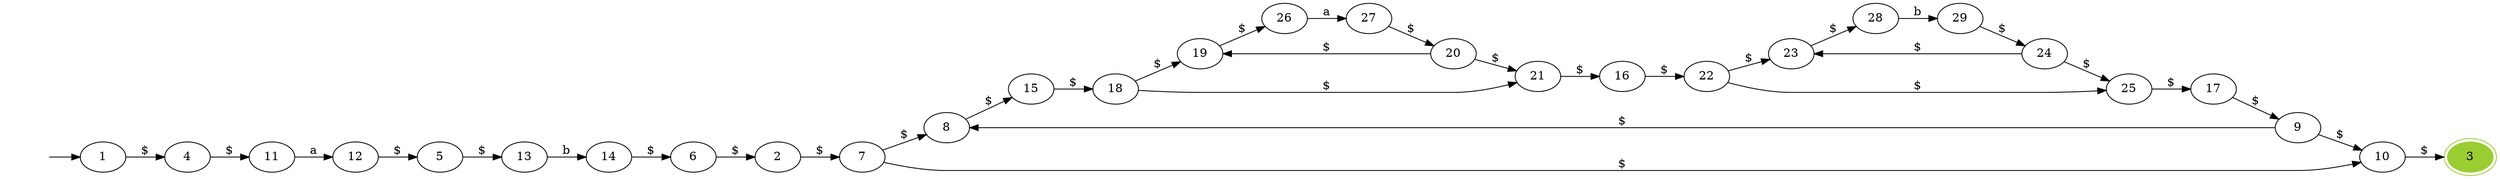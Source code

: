 digraph g {

rankdir=LR; 

NOTHING [label="", shape=none];
"1" [ label = "1" ]; 

"2" [ label = "2" ]; 

"3" [ label = "3" ]; 

"4" [ label = "4" ]; 

"5" [ label = "5" ]; 

"6" [ label = "6" ]; 

"7" [ label = "7" ]; 

"8" [ label = "8" ]; 

"9" [ label = "9" ]; 

"10" [ label = "10" ]; 

"11" [ label = "11" ]; 

"12" [ label = "12" ]; 

"13" [ label = "13" ]; 

"14" [ label = "14" ]; 

"15" [ label = "15" ]; 

"16" [ label = "16" ]; 

"17" [ label = "17" ]; 

"18" [ label = "18" ]; 

"19" [ label = "19" ]; 

"20" [ label = "20" ]; 

"21" [ label = "21" ]; 

"22" [ label = "22" ]; 

"23" [ label = "23" ]; 

"24" [ label = "24" ]; 

"25" [ label = "25" ]; 

"26" [ label = "26" ]; 

"27" [ label = "27" ]; 

"28" [ label = "28" ]; 

"29" [ label = "29" ]; 

"1" -> "4" [ label = "$" ]; 

"2" -> "7" [ label = "$" ]; 

"4" -> "11" [ label = "$" ]; 

"5" -> "13" [ label = "$" ]; 

"6" -> "2" [ label = "$" ]; 

"7" -> "8" [ label = "$" ]; 

"7" -> "10" [ label = "$" ]; 

"8" -> "15" [ label = "$" ]; 

"9" -> "8" [ label = "$" ]; 

"9" -> "10" [ label = "$" ]; 

"10" -> "3" [ label = "$" ]; 

"11" -> "12" [ label = "a" ]; 

"12" -> "5" [ label = "$" ]; 

"13" -> "14" [ label = "b" ]; 

"14" -> "6" [ label = "$" ]; 

"15" -> "18" [ label = "$" ]; 

"16" -> "22" [ label = "$" ]; 

"17" -> "9" [ label = "$" ]; 

"18" -> "19" [ label = "$" ]; 

"18" -> "21" [ label = "$" ]; 

"19" -> "26" [ label = "$" ]; 

"20" -> "19" [ label = "$" ]; 

"20" -> "21" [ label = "$" ]; 

"21" -> "16" [ label = "$" ]; 

"22" -> "23" [ label = "$" ]; 

"22" -> "25" [ label = "$" ]; 

"23" -> "28" [ label = "$" ]; 

"24" -> "23" [ label = "$" ]; 

"24" -> "25" [ label = "$" ]; 

"25" -> "17" [ label = "$" ]; 

"26" -> "27" [ label = "a" ]; 

"27" -> "20" [ label = "$" ]; 

"28" -> "29" [ label = "b" ]; 

"29" -> "24" [ label = "$" ]; 

NOTHING -> "1";
"3" [ peripheries=2, style=filled, color=yellowgreen ]
}